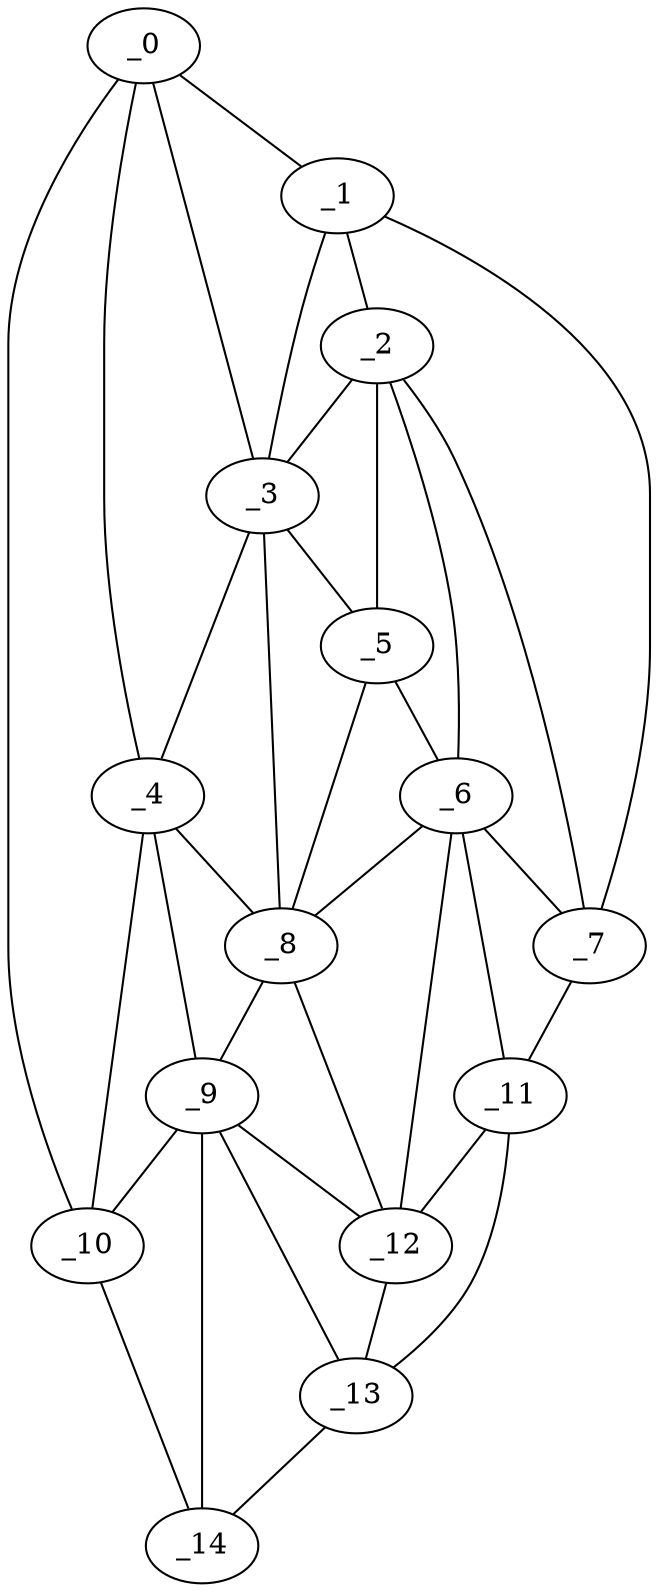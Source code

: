graph "obj41__300.gxl" {
	_0	 [x=21,
		y=82];
	_1	 [x=23,
		y=51];
	_0 -- _1	 [valence=1];
	_3	 [x=51,
		y=58];
	_0 -- _3	 [valence=1];
	_4	 [x=54,
		y=89];
	_0 -- _4	 [valence=2];
	_10	 [x=82,
		y=123];
	_0 -- _10	 [valence=1];
	_2	 [x=38,
		y=41];
	_1 -- _2	 [valence=2];
	_1 -- _3	 [valence=2];
	_7	 [x=66,
		y=6];
	_1 -- _7	 [valence=1];
	_2 -- _3	 [valence=1];
	_5	 [x=58,
		y=52];
	_2 -- _5	 [valence=2];
	_6	 [x=64,
		y=43];
	_2 -- _6	 [valence=2];
	_2 -- _7	 [valence=2];
	_3 -- _4	 [valence=2];
	_3 -- _5	 [valence=2];
	_8	 [x=69,
		y=79];
	_3 -- _8	 [valence=2];
	_4 -- _8	 [valence=2];
	_9	 [x=81,
		y=97];
	_4 -- _9	 [valence=2];
	_4 -- _10	 [valence=1];
	_5 -- _6	 [valence=2];
	_5 -- _8	 [valence=2];
	_6 -- _7	 [valence=1];
	_6 -- _8	 [valence=1];
	_11	 [x=101,
		y=6];
	_6 -- _11	 [valence=2];
	_12	 [x=104,
		y=69];
	_6 -- _12	 [valence=2];
	_7 -- _11	 [valence=1];
	_8 -- _9	 [valence=1];
	_8 -- _12	 [valence=2];
	_9 -- _10	 [valence=2];
	_9 -- _12	 [valence=2];
	_13	 [x=111,
		y=74];
	_9 -- _13	 [valence=2];
	_14	 [x=113,
		y=100];
	_9 -- _14	 [valence=1];
	_10 -- _14	 [valence=1];
	_11 -- _12	 [valence=1];
	_11 -- _13	 [valence=1];
	_12 -- _13	 [valence=2];
	_13 -- _14	 [valence=1];
}
